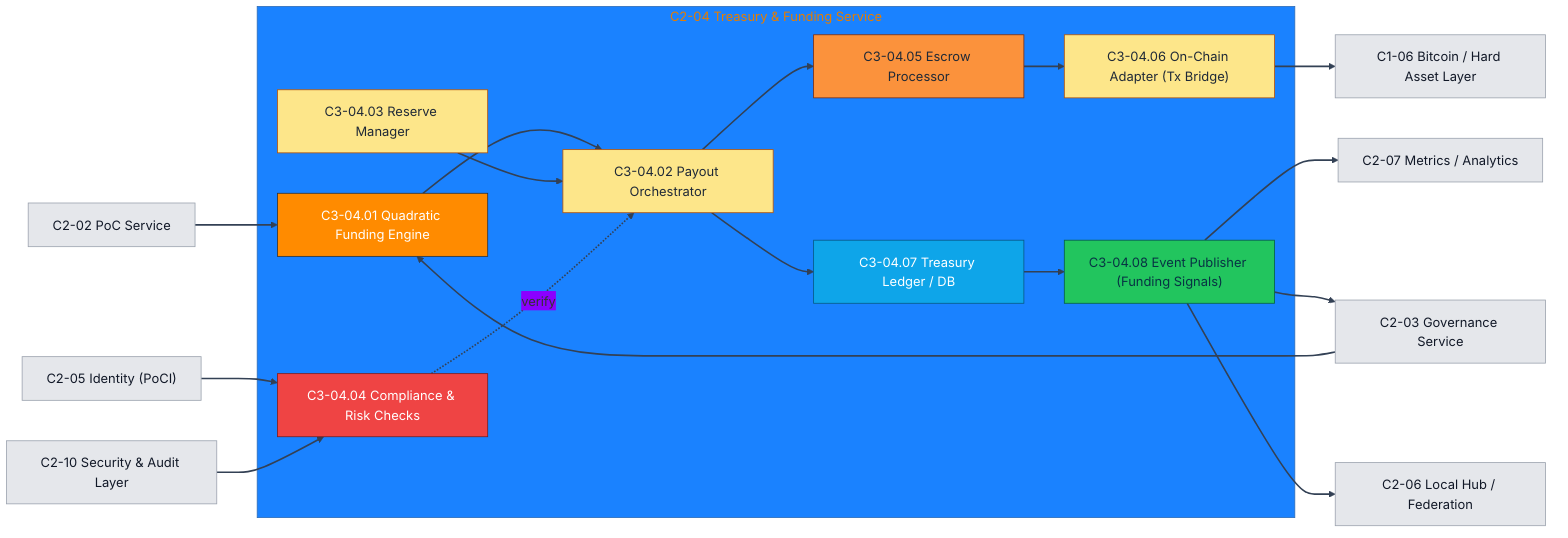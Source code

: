 %%{init: {'theme':'base','themeVariables':{ 'fontFamily':'Inter,Arial', 'primaryColor':'#ff8b00','lineColor':'#334155'}}}%%
flowchart LR
  %% --- Coherosphere CI Theme ---
  classDef container fill:#111827,stroke:#111827,color:#ffffff,font-weight:bold;
  classDef compute fill:#ff8b00,stroke:#333333,color:#ffffff;
  classDef control fill:#fde68a,stroke:#b45309,color:#1f2937;
  classDef worker fill:#fb923c,stroke:#7c2d12,color:#1f2937;
  classDef store fill:#0ea5e9,stroke:#075985,color:#ffffff;
  classDef event fill:#22c55e,stroke:#065f46,color:#083344;
  classDef risk fill:#ef4444,stroke:#7f1d1d,color:#ffffff;
  classDef ext fill:#e5e7eb,stroke:#9ca3af,color:#111827;
  classDef ui fill:#8b5cf6,stroke:#4c1d95,color:#ffffff;
  linkStyle default stroke:#334155,stroke-width:2px;

  %% ===== Container & Components (C2-04 → C3-04.xx) =====
  subgraph TRE["C2-04 Treasury & Funding Service"]
    class TRE container
    QF["C3-04.01 Quadratic Funding Engine"]:::compute
    PAY["C3-04.02 Payout Orchestrator"]:::control
    RES["C3-04.03 Reserve Manager"]:::control
    RISK["C3-04.04 Compliance & Risk Checks"]:::risk
    ESCROW["C3-04.05 Escrow Processor"]:::worker
    CHAIN["C3-04.06 On-Chain Adapter (Tx Bridge)"]:::control
    TDB["C3-04.07 Treasury Ledger / DB"]:::store
    PUB["C3-04.08 Event Publisher (Funding Signals)"]:::event
  end

  %% ===== Internal flow =====
  QF --> PAY --> ESCROW --> CHAIN
  RES --> PAY
  RISK -. verify .-> PAY
  PAY --> TDB
  TDB --> PUB

  %% ===== External context links =====
  GOV["C2-03 Governance Service"]:::ext --> QF
  POC["C2-02 PoC Service"]:::ext --> QF
  ID["C2-05 Identity (PoCI)"]:::ext --> RISK
  PUB --> MET["C2-07 Metrics / Analytics"]:::ext
  SEC["C2-10 Security & Audit Layer"]:::ext --> RISK
  CHAIN --> BTC["C1-06 Bitcoin / Hard Asset Layer"]:::ext
  PUB --> GOV
  PUB --> HUB["C2-06 Local Hub / Federation"]:::ext